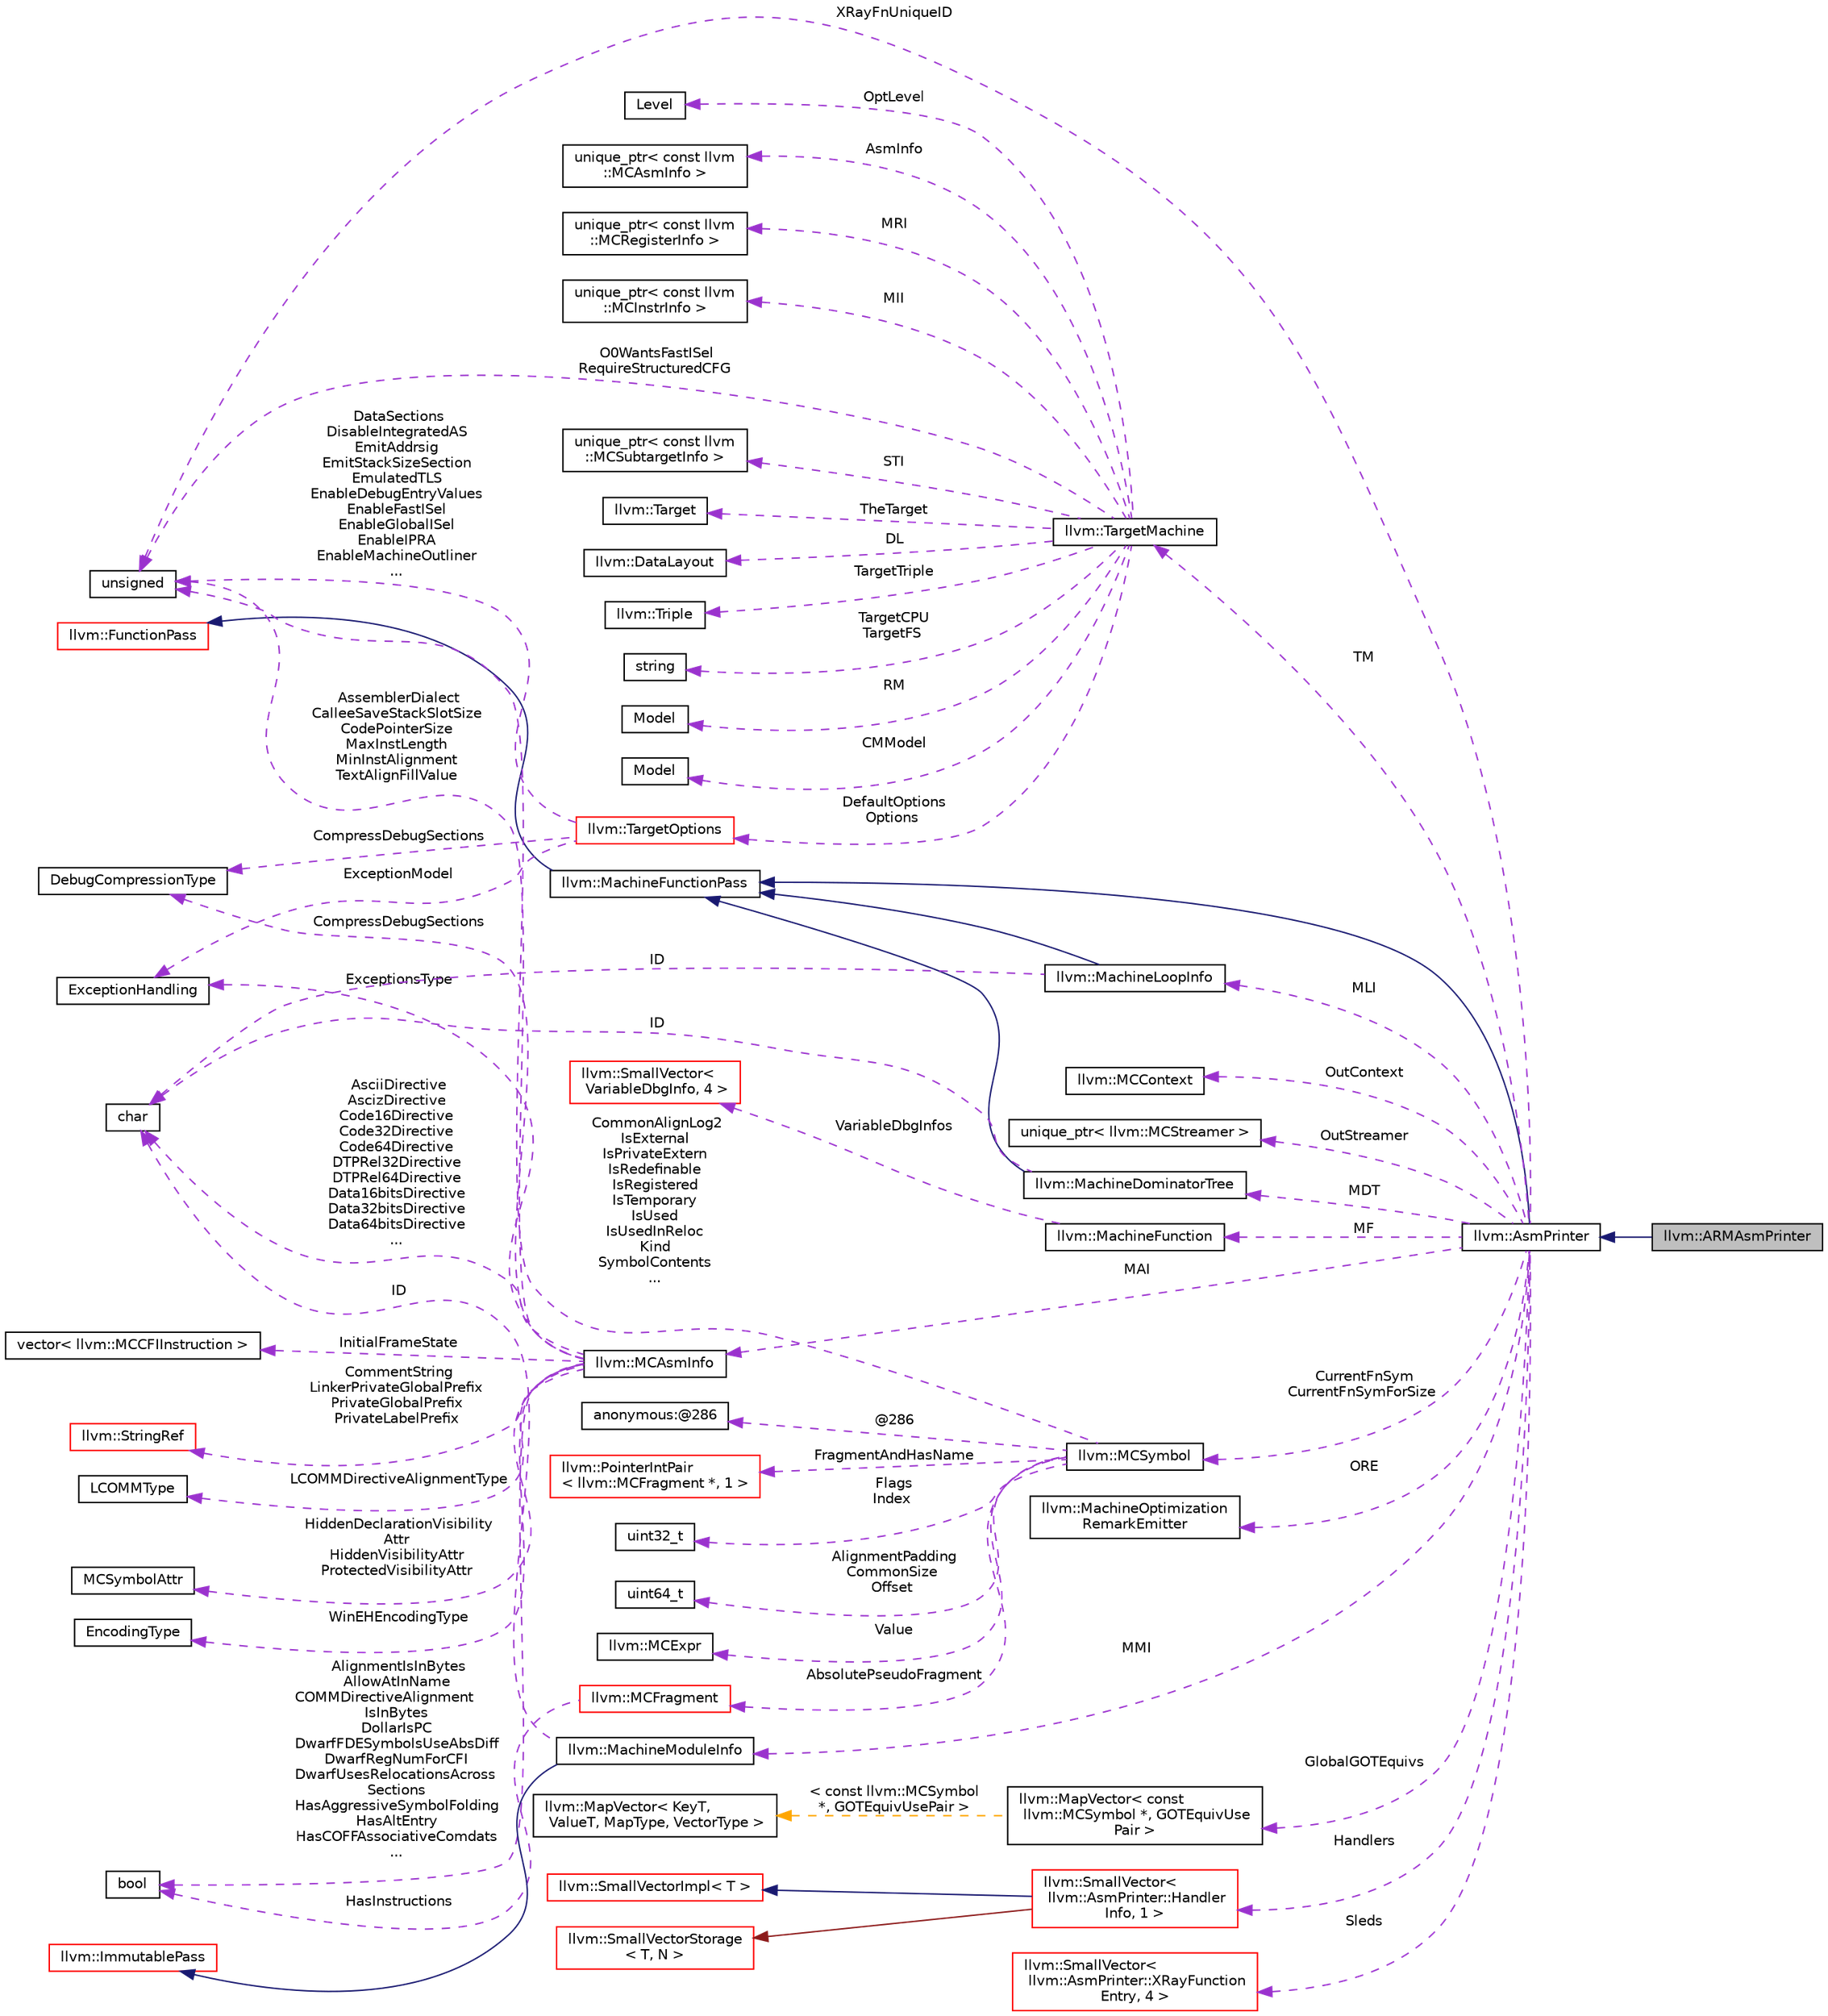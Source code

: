 digraph "llvm::ARMAsmPrinter"
{
 // LATEX_PDF_SIZE
  bgcolor="transparent";
  edge [fontname="Helvetica",fontsize="10",labelfontname="Helvetica",labelfontsize="10"];
  node [fontname="Helvetica",fontsize="10",shape="box"];
  rankdir="LR";
  Node1 [label="llvm::ARMAsmPrinter",height=0.2,width=0.4,color="black", fillcolor="grey75", style="filled", fontcolor="black",tooltip=" "];
  Node2 -> Node1 [dir="back",color="midnightblue",fontsize="10",style="solid",fontname="Helvetica"];
  Node2 [label="llvm::AsmPrinter",height=0.2,width=0.4,color="black",URL="$classllvm_1_1AsmPrinter.html",tooltip="This class is intended to be used as a driving class for all asm writers."];
  Node3 -> Node2 [dir="back",color="midnightblue",fontsize="10",style="solid",fontname="Helvetica"];
  Node3 [label="llvm::MachineFunctionPass",height=0.2,width=0.4,color="black",URL="$classllvm_1_1MachineFunctionPass.html",tooltip="MachineFunctionPass - This class adapts the FunctionPass interface to allow convenient creation of pa..."];
  Node4 -> Node3 [dir="back",color="midnightblue",fontsize="10",style="solid",fontname="Helvetica"];
  Node4 [label="llvm::FunctionPass",height=0.2,width=0.4,color="red",URL="$classllvm_1_1FunctionPass.html",tooltip="FunctionPass class - This class is used to implement most global optimizations."];
  Node6 -> Node2 [dir="back",color="darkorchid3",fontsize="10",style="dashed",label=" TM" ,fontname="Helvetica"];
  Node6 [label="llvm::TargetMachine",height=0.2,width=0.4,color="black",URL="$classllvm_1_1TargetMachine.html",tooltip="Primary interface to the complete machine description for the target machine."];
  Node7 -> Node6 [dir="back",color="darkorchid3",fontsize="10",style="dashed",label=" TheTarget" ,fontname="Helvetica"];
  Node7 [label="llvm::Target",height=0.2,width=0.4,color="black",URL="$classllvm_1_1Target.html",tooltip="Target - Wrapper for Target specific information."];
  Node8 -> Node6 [dir="back",color="darkorchid3",fontsize="10",style="dashed",label=" DL" ,fontname="Helvetica"];
  Node8 [label="llvm::DataLayout",height=0.2,width=0.4,color="black",URL="$classllvm_1_1DataLayout.html",tooltip="A parsed version of the target data layout string in and methods for querying it."];
  Node9 -> Node6 [dir="back",color="darkorchid3",fontsize="10",style="dashed",label=" TargetTriple" ,fontname="Helvetica"];
  Node9 [label="llvm::Triple",height=0.2,width=0.4,color="black",URL="$classllvm_1_1Triple.html",tooltip="Triple - Helper class for working with autoconf configuration names."];
  Node10 -> Node6 [dir="back",color="darkorchid3",fontsize="10",style="dashed",label=" TargetCPU\nTargetFS" ,fontname="Helvetica"];
  Node10 [label="string",height=0.2,width=0.4,color="black",tooltip=" "];
  Node11 -> Node6 [dir="back",color="darkorchid3",fontsize="10",style="dashed",label=" RM" ,fontname="Helvetica"];
  Node11 [label="Model",height=0.2,width=0.4,color="black",tooltip=" "];
  Node12 -> Node6 [dir="back",color="darkorchid3",fontsize="10",style="dashed",label=" CMModel" ,fontname="Helvetica"];
  Node12 [label="Model",height=0.2,width=0.4,color="black",tooltip=" "];
  Node13 -> Node6 [dir="back",color="darkorchid3",fontsize="10",style="dashed",label=" OptLevel" ,fontname="Helvetica"];
  Node13 [label="Level",height=0.2,width=0.4,color="black",tooltip=" "];
  Node14 -> Node6 [dir="back",color="darkorchid3",fontsize="10",style="dashed",label=" AsmInfo" ,fontname="Helvetica"];
  Node14 [label="unique_ptr\< const llvm\l::MCAsmInfo \>",height=0.2,width=0.4,color="black",tooltip=" "];
  Node15 -> Node6 [dir="back",color="darkorchid3",fontsize="10",style="dashed",label=" MRI" ,fontname="Helvetica"];
  Node15 [label="unique_ptr\< const llvm\l::MCRegisterInfo \>",height=0.2,width=0.4,color="black",tooltip=" "];
  Node16 -> Node6 [dir="back",color="darkorchid3",fontsize="10",style="dashed",label=" MII" ,fontname="Helvetica"];
  Node16 [label="unique_ptr\< const llvm\l::MCInstrInfo \>",height=0.2,width=0.4,color="black",tooltip=" "];
  Node17 -> Node6 [dir="back",color="darkorchid3",fontsize="10",style="dashed",label=" STI" ,fontname="Helvetica"];
  Node17 [label="unique_ptr\< const llvm\l::MCSubtargetInfo \>",height=0.2,width=0.4,color="black",tooltip=" "];
  Node18 -> Node6 [dir="back",color="darkorchid3",fontsize="10",style="dashed",label=" O0WantsFastISel\nRequireStructuredCFG" ,fontname="Helvetica"];
  Node18 [label="unsigned",height=0.2,width=0.4,color="black",URL="$classunsigned.html",tooltip=" "];
  Node19 -> Node6 [dir="back",color="darkorchid3",fontsize="10",style="dashed",label=" DefaultOptions\nOptions" ,fontname="Helvetica"];
  Node19 [label="llvm::TargetOptions",height=0.2,width=0.4,color="red",URL="$classllvm_1_1TargetOptions.html",tooltip=" "];
  Node18 -> Node19 [dir="back",color="darkorchid3",fontsize="10",style="dashed",label=" DataSections\nDisableIntegratedAS\nEmitAddrsig\nEmitStackSizeSection\nEmulatedTLS\nEnableDebugEntryValues\nEnableFastISel\nEnableGlobalISel\nEnableIPRA\nEnableMachineOutliner\n..." ,fontname="Helvetica"];
  Node21 -> Node19 [dir="back",color="darkorchid3",fontsize="10",style="dashed",label=" CompressDebugSections" ,fontname="Helvetica"];
  Node21 [label="DebugCompressionType",height=0.2,width=0.4,color="black",tooltip=" "];
  Node28 -> Node19 [dir="back",color="darkorchid3",fontsize="10",style="dashed",label=" ExceptionModel" ,fontname="Helvetica"];
  Node28 [label="ExceptionHandling",height=0.2,width=0.4,color="black",tooltip=" "];
  Node33 -> Node2 [dir="back",color="darkorchid3",fontsize="10",style="dashed",label=" MAI" ,fontname="Helvetica"];
  Node33 [label="llvm::MCAsmInfo",height=0.2,width=0.4,color="black",URL="$classllvm_1_1MCAsmInfo.html",tooltip="This class is intended to be used as a base class for asm properties and features specific to the tar..."];
  Node18 -> Node33 [dir="back",color="darkorchid3",fontsize="10",style="dashed",label=" AssemblerDialect\nCalleeSaveStackSlotSize\nCodePointerSize\nMaxInstLength\nMinInstAlignment\nTextAlignFillValue" ,fontname="Helvetica"];
  Node30 -> Node33 [dir="back",color="darkorchid3",fontsize="10",style="dashed",label=" AlignmentIsInBytes\nAllowAtInName\nCOMMDirectiveAlignment\lIsInBytes\nDollarIsPC\nDwarfFDESymbolsUseAbsDiff\nDwarfRegNumForCFI\nDwarfUsesRelocationsAcross\lSections\nHasAggressiveSymbolFolding\nHasAltEntry\nHasCOFFAssociativeComdats\n..." ,fontname="Helvetica"];
  Node30 [label="bool",height=0.2,width=0.4,color="black",URL="$classbool.html",tooltip=" "];
  Node34 -> Node33 [dir="back",color="darkorchid3",fontsize="10",style="dashed",label=" AsciiDirective\nAscizDirective\nCode16Directive\nCode32Directive\nCode64Directive\nDTPRel32Directive\nDTPRel64Directive\nData16bitsDirective\nData32bitsDirective\nData64bitsDirective\n..." ,fontname="Helvetica"];
  Node34 [label="char",height=0.2,width=0.4,color="black",URL="$classchar.html",tooltip=" "];
  Node35 -> Node33 [dir="back",color="darkorchid3",fontsize="10",style="dashed",label=" CommentString\nLinkerPrivateGlobalPrefix\nPrivateGlobalPrefix\nPrivateLabelPrefix" ,fontname="Helvetica"];
  Node35 [label="llvm::StringRef",height=0.2,width=0.4,color="red",URL="$classllvm_1_1StringRef.html",tooltip="StringRef - Represent a constant reference to a string, i.e."];
  Node37 -> Node33 [dir="back",color="darkorchid3",fontsize="10",style="dashed",label=" LCOMMDirectiveAlignmentType" ,fontname="Helvetica"];
  Node37 [label="LCOMMType",height=0.2,width=0.4,color="black",tooltip=" "];
  Node38 -> Node33 [dir="back",color="darkorchid3",fontsize="10",style="dashed",label=" HiddenDeclarationVisibility\lAttr\nHiddenVisibilityAttr\nProtectedVisibilityAttr" ,fontname="Helvetica"];
  Node38 [label="MCSymbolAttr",height=0.2,width=0.4,color="black",tooltip=" "];
  Node28 -> Node33 [dir="back",color="darkorchid3",fontsize="10",style="dashed",label=" ExceptionsType" ,fontname="Helvetica"];
  Node39 -> Node33 [dir="back",color="darkorchid3",fontsize="10",style="dashed",label=" WinEHEncodingType" ,fontname="Helvetica"];
  Node39 [label="EncodingType",height=0.2,width=0.4,color="black",tooltip=" "];
  Node40 -> Node33 [dir="back",color="darkorchid3",fontsize="10",style="dashed",label=" InitialFrameState" ,fontname="Helvetica"];
  Node40 [label="vector\< llvm::MCCFIInstruction \>",height=0.2,width=0.4,color="black",tooltip=" "];
  Node21 -> Node33 [dir="back",color="darkorchid3",fontsize="10",style="dashed",label=" CompressDebugSections" ,fontname="Helvetica"];
  Node41 -> Node2 [dir="back",color="darkorchid3",fontsize="10",style="dashed",label=" OutContext" ,fontname="Helvetica"];
  Node41 [label="llvm::MCContext",height=0.2,width=0.4,color="black",URL="$classllvm_1_1MCContext.html",tooltip="Context object for machine code objects."];
  Node42 -> Node2 [dir="back",color="darkorchid3",fontsize="10",style="dashed",label=" OutStreamer" ,fontname="Helvetica"];
  Node42 [label="unique_ptr\< llvm::MCStreamer \>",height=0.2,width=0.4,color="black",tooltip=" "];
  Node43 -> Node2 [dir="back",color="darkorchid3",fontsize="10",style="dashed",label=" MF" ,fontname="Helvetica"];
  Node43 [label="llvm::MachineFunction",height=0.2,width=0.4,color="black",URL="$classllvm_1_1MachineFunction.html",tooltip=" "];
  Node44 -> Node43 [dir="back",color="darkorchid3",fontsize="10",style="dashed",label=" VariableDbgInfos" ,fontname="Helvetica"];
  Node44 [label="llvm::SmallVector\<\l VariableDbgInfo, 4 \>",height=0.2,width=0.4,color="red",URL="$classllvm_1_1SmallVector.html",tooltip=" "];
  Node58 -> Node2 [dir="back",color="darkorchid3",fontsize="10",style="dashed",label=" MMI" ,fontname="Helvetica"];
  Node58 [label="llvm::MachineModuleInfo",height=0.2,width=0.4,color="black",URL="$classllvm_1_1MachineModuleInfo.html",tooltip="This class contains meta information specific to a module."];
  Node59 -> Node58 [dir="back",color="midnightblue",fontsize="10",style="solid",fontname="Helvetica"];
  Node59 [label="llvm::ImmutablePass",height=0.2,width=0.4,color="red",URL="$classllvm_1_1ImmutablePass.html",tooltip="ImmutablePass class - This class is used to provide information that does not need to be run."];
  Node34 -> Node58 [dir="back",color="darkorchid3",fontsize="10",style="dashed",label=" ID" ,fontname="Helvetica"];
  Node61 -> Node2 [dir="back",color="darkorchid3",fontsize="10",style="dashed",label=" MDT" ,fontname="Helvetica"];
  Node61 [label="llvm::MachineDominatorTree",height=0.2,width=0.4,color="black",URL="$classllvm_1_1MachineDominatorTree.html",tooltip="DominatorTree Class - Concrete subclass of DominatorTreeBase that is used to compute a normal dominat..."];
  Node3 -> Node61 [dir="back",color="midnightblue",fontsize="10",style="solid",fontname="Helvetica"];
  Node34 -> Node61 [dir="back",color="darkorchid3",fontsize="10",style="dashed",label=" ID" ,fontname="Helvetica"];
  Node62 -> Node2 [dir="back",color="darkorchid3",fontsize="10",style="dashed",label=" MLI" ,fontname="Helvetica"];
  Node62 [label="llvm::MachineLoopInfo",height=0.2,width=0.4,color="black",URL="$classllvm_1_1MachineLoopInfo.html",tooltip=" "];
  Node3 -> Node62 [dir="back",color="midnightblue",fontsize="10",style="solid",fontname="Helvetica"];
  Node34 -> Node62 [dir="back",color="darkorchid3",fontsize="10",style="dashed",label=" ID" ,fontname="Helvetica"];
  Node63 -> Node2 [dir="back",color="darkorchid3",fontsize="10",style="dashed",label=" ORE" ,fontname="Helvetica"];
  Node63 [label="llvm::MachineOptimization\lRemarkEmitter",height=0.2,width=0.4,color="black",URL="$classllvm_1_1MachineOptimizationRemarkEmitter.html",tooltip="The optimization diagnostic interface."];
  Node64 -> Node2 [dir="back",color="darkorchid3",fontsize="10",style="dashed",label=" CurrentFnSym\nCurrentFnSymForSize" ,fontname="Helvetica"];
  Node64 [label="llvm::MCSymbol",height=0.2,width=0.4,color="black",URL="$classllvm_1_1MCSymbol.html",tooltip="MCSymbol - Instances of this class represent a symbol name in the MC file, and MCSymbols are created ..."];
  Node65 -> Node64 [dir="back",color="darkorchid3",fontsize="10",style="dashed",label=" AbsolutePseudoFragment" ,fontname="Helvetica"];
  Node65 [label="llvm::MCFragment",height=0.2,width=0.4,color="red",URL="$classllvm_1_1MCFragment.html",tooltip=" "];
  Node30 -> Node65 [dir="back",color="darkorchid3",fontsize="10",style="dashed",label=" HasInstructions" ,fontname="Helvetica"];
  Node75 -> Node64 [dir="back",color="darkorchid3",fontsize="10",style="dashed",label=" FragmentAndHasName" ,fontname="Helvetica"];
  Node75 [label="llvm::PointerIntPair\l\< llvm::MCFragment *, 1 \>",height=0.2,width=0.4,color="red",URL="$classllvm_1_1PointerIntPair.html",tooltip=" "];
  Node18 -> Node64 [dir="back",color="darkorchid3",fontsize="10",style="dashed",label=" CommonAlignLog2\nIsExternal\nIsPrivateExtern\nIsRedefinable\nIsRegistered\nIsTemporary\nIsUsed\nIsUsedInReloc\nKind\nSymbolContents\n..." ,fontname="Helvetica"];
  Node77 -> Node64 [dir="back",color="darkorchid3",fontsize="10",style="dashed",label=" Flags\nIndex" ,fontname="Helvetica"];
  Node77 [label="uint32_t",height=0.2,width=0.4,color="black",URL="$classuint32__t.html",tooltip=" "];
  Node78 -> Node64 [dir="back",color="darkorchid3",fontsize="10",style="dashed",label=" AlignmentPadding\nCommonSize\nOffset" ,fontname="Helvetica"];
  Node78 [label="uint64_t",height=0.2,width=0.4,color="black",tooltip=" "];
  Node79 -> Node64 [dir="back",color="darkorchid3",fontsize="10",style="dashed",label=" Value" ,fontname="Helvetica"];
  Node79 [label="llvm::MCExpr",height=0.2,width=0.4,color="black",URL="$classllvm_1_1MCExpr.html",tooltip="Base class for the full range of assembler expressions which are needed for parsing."];
  Node80 -> Node64 [dir="back",color="darkorchid3",fontsize="10",style="dashed",label=" @286" ,fontname="Helvetica"];
  Node80 [label="anonymous:@286",height=0.2,width=0.4,color="black",tooltip=" "];
  Node81 -> Node2 [dir="back",color="darkorchid3",fontsize="10",style="dashed",label=" GlobalGOTEquivs" ,fontname="Helvetica"];
  Node81 [label="llvm::MapVector\< const\l llvm::MCSymbol *, GOTEquivUse\lPair \>",height=0.2,width=0.4,color="black",URL="$classllvm_1_1MapVector.html",tooltip=" "];
  Node82 -> Node81 [dir="back",color="orange",fontsize="10",style="dashed",label=" \< const llvm::MCSymbol\l *, GOTEquivUsePair \>" ,fontname="Helvetica"];
  Node82 [label="llvm::MapVector\< KeyT,\l ValueT, MapType, VectorType \>",height=0.2,width=0.4,color="black",URL="$classllvm_1_1MapVector.html",tooltip="This class implements a map that also provides access to all stored values in a deterministic order."];
  Node83 -> Node2 [dir="back",color="darkorchid3",fontsize="10",style="dashed",label=" Handlers" ,fontname="Helvetica"];
  Node83 [label="llvm::SmallVector\<\l llvm::AsmPrinter::Handler\lInfo, 1 \>",height=0.2,width=0.4,color="red",URL="$classllvm_1_1SmallVector.html",tooltip=" "];
  Node84 -> Node83 [dir="back",color="midnightblue",fontsize="10",style="solid",fontname="Helvetica"];
  Node84 [label="llvm::SmallVectorImpl\< T \>",height=0.2,width=0.4,color="red",URL="$classllvm_1_1SmallVectorImpl.html",tooltip="This class consists of common code factored out of the SmallVector class to reduce code duplication b..."];
  Node85 -> Node83 [dir="back",color="firebrick4",fontsize="10",style="solid",fontname="Helvetica"];
  Node85 [label="llvm::SmallVectorStorage\l\< T, N \>",height=0.2,width=0.4,color="red",URL="$structllvm_1_1SmallVectorStorage.html",tooltip="Storage for the SmallVector elements."];
  Node86 -> Node2 [dir="back",color="darkorchid3",fontsize="10",style="dashed",label=" Sleds" ,fontname="Helvetica"];
  Node86 [label="llvm::SmallVector\<\l llvm::AsmPrinter::XRayFunction\lEntry, 4 \>",height=0.2,width=0.4,color="red",URL="$classllvm_1_1SmallVector.html",tooltip=" "];
  Node18 -> Node2 [dir="back",color="darkorchid3",fontsize="10",style="dashed",label=" XRayFnUniqueID" ,fontname="Helvetica"];
}
